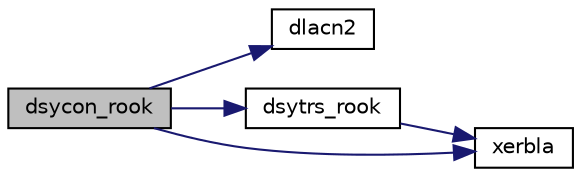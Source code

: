 digraph "dsycon_rook"
{
 // LATEX_PDF_SIZE
  edge [fontname="Helvetica",fontsize="10",labelfontname="Helvetica",labelfontsize="10"];
  node [fontname="Helvetica",fontsize="10",shape=record];
  rankdir="LR";
  Node1 [label="dsycon_rook",height=0.2,width=0.4,color="black", fillcolor="grey75", style="filled", fontcolor="black",tooltip="DSYCON_ROOK"];
  Node1 -> Node2 [color="midnightblue",fontsize="10",style="solid",fontname="Helvetica"];
  Node2 [label="dlacn2",height=0.2,width=0.4,color="black", fillcolor="white", style="filled",URL="$dlacn2_8f.html#a9b62da514b4a671acd3e3f63d018f01e",tooltip="DLACN2 estimates the 1-norm of a square matrix, using reverse communication for evaluating matrix-vec..."];
  Node1 -> Node3 [color="midnightblue",fontsize="10",style="solid",fontname="Helvetica"];
  Node3 [label="dsytrs_rook",height=0.2,width=0.4,color="black", fillcolor="white", style="filled",URL="$dsytrs__rook_8f.html#a6d55e54d7ae1c8d61d1fce586fac675f",tooltip="DSYTRS_ROOK"];
  Node3 -> Node4 [color="midnightblue",fontsize="10",style="solid",fontname="Helvetica"];
  Node4 [label="xerbla",height=0.2,width=0.4,color="black", fillcolor="white", style="filled",URL="$xerbla_8f.html#a377ee61015baf8dea7770b3a404b1c07",tooltip="XERBLA"];
  Node1 -> Node4 [color="midnightblue",fontsize="10",style="solid",fontname="Helvetica"];
}
